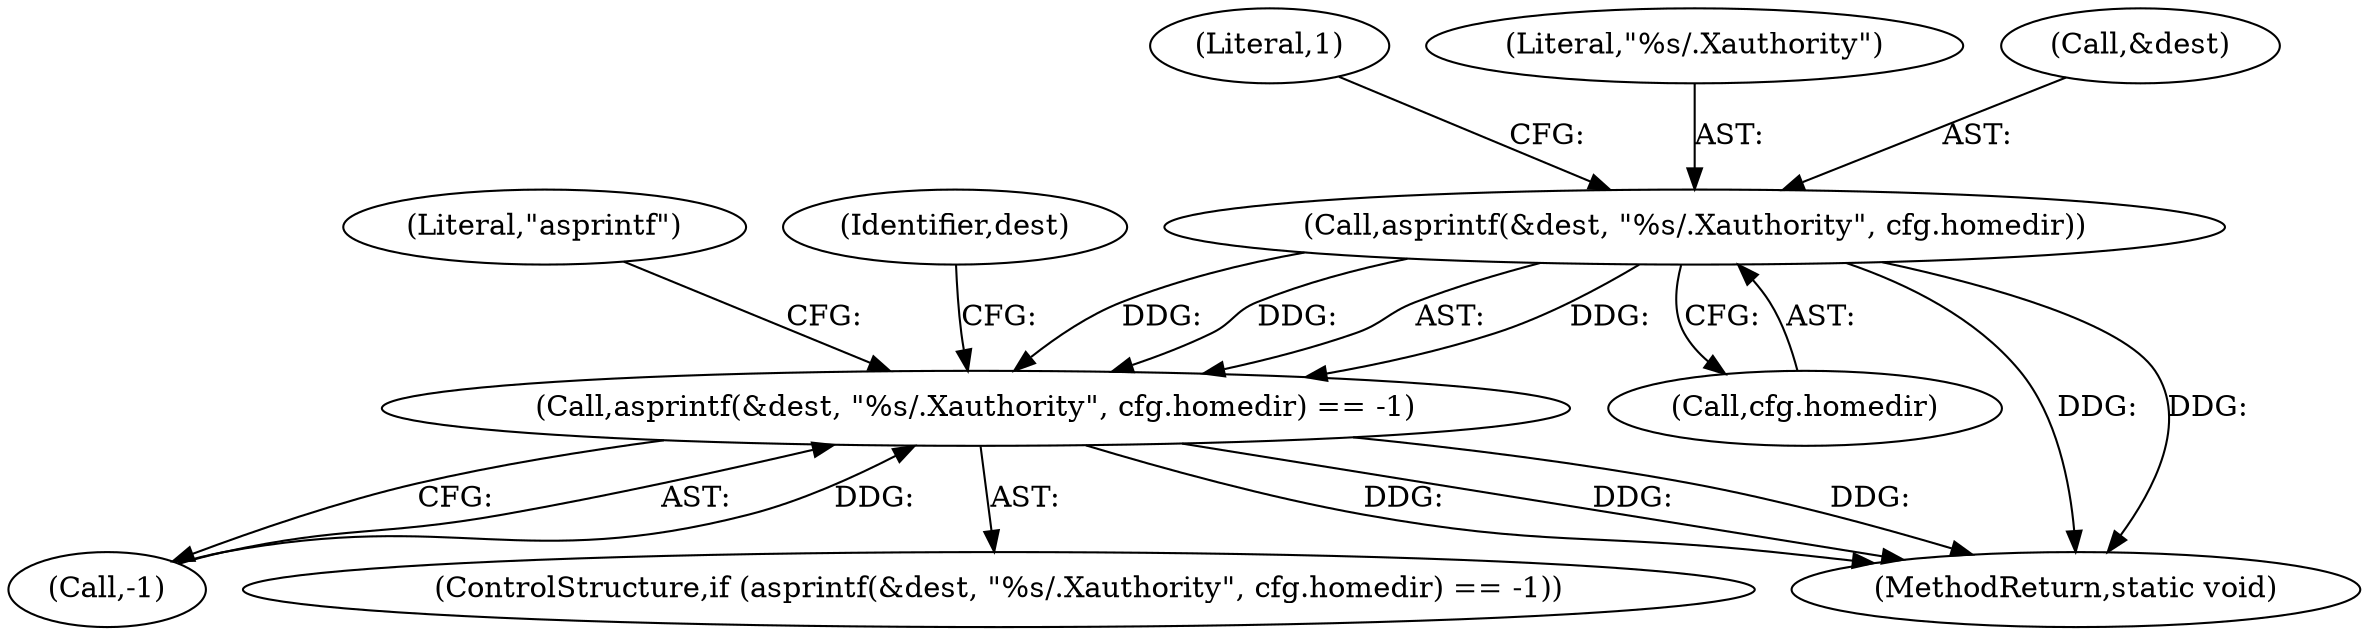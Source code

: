 digraph "0_firejail_903fd8a0789ca3cc3c21d84cd0282481515592ef_0@API" {
"1000111" [label="(Call,asprintf(&dest, \"%s/.Xauthority\", cfg.homedir))"];
"1000110" [label="(Call,asprintf(&dest, \"%s/.Xauthority\", cfg.homedir) == -1)"];
"1000111" [label="(Call,asprintf(&dest, \"%s/.Xauthority\", cfg.homedir))"];
"1000119" [label="(Literal,1)"];
"1000114" [label="(Literal,\"%s/.Xauthority\")"];
"1000112" [label="(Call,&dest)"];
"1000115" [label="(Call,cfg.homedir)"];
"1000145" [label="(MethodReturn,static void)"];
"1000121" [label="(Literal,\"asprintf\")"];
"1000118" [label="(Call,-1)"];
"1000124" [label="(Identifier,dest)"];
"1000109" [label="(ControlStructure,if (asprintf(&dest, \"%s/.Xauthority\", cfg.homedir) == -1))"];
"1000110" [label="(Call,asprintf(&dest, \"%s/.Xauthority\", cfg.homedir) == -1)"];
"1000111" -> "1000110"  [label="AST: "];
"1000111" -> "1000115"  [label="CFG: "];
"1000112" -> "1000111"  [label="AST: "];
"1000114" -> "1000111"  [label="AST: "];
"1000115" -> "1000111"  [label="AST: "];
"1000119" -> "1000111"  [label="CFG: "];
"1000111" -> "1000145"  [label="DDG: "];
"1000111" -> "1000145"  [label="DDG: "];
"1000111" -> "1000110"  [label="DDG: "];
"1000111" -> "1000110"  [label="DDG: "];
"1000111" -> "1000110"  [label="DDG: "];
"1000110" -> "1000109"  [label="AST: "];
"1000110" -> "1000118"  [label="CFG: "];
"1000118" -> "1000110"  [label="AST: "];
"1000121" -> "1000110"  [label="CFG: "];
"1000124" -> "1000110"  [label="CFG: "];
"1000110" -> "1000145"  [label="DDG: "];
"1000110" -> "1000145"  [label="DDG: "];
"1000110" -> "1000145"  [label="DDG: "];
"1000118" -> "1000110"  [label="DDG: "];
}
